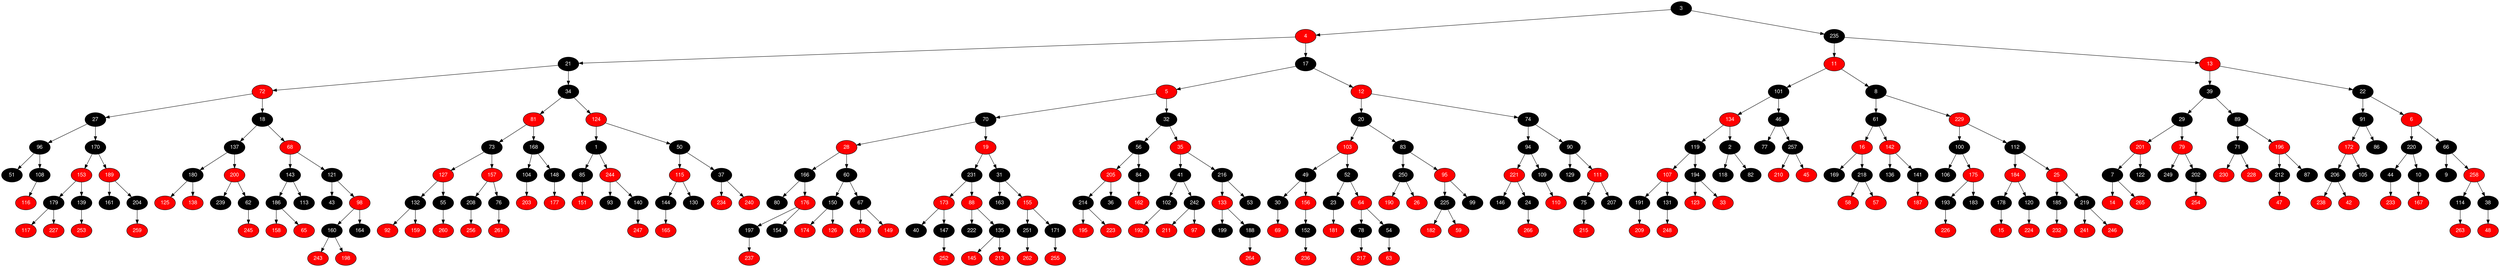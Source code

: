 digraph RB_Teste {
	node [fontname="Helvetica,Arial,sans-serif" style="filled"]
	edge [fontname="Helvetica,Arial,sans-serif" color="black"]

	{
		node [fillcolor=" black" fontcolor=" white"] 3 
		node [fillcolor=" red" fontcolor=" white"] 4 
		node [fillcolor=" black" fontcolor=" white"] 21 
		node [fillcolor=" red" fontcolor=" white"] 72 
		node [fillcolor=" black" fontcolor=" white"] 27 
		node [fillcolor=" black" fontcolor=" white"] 96 
		node [fillcolor=" black" fontcolor=" white"] 51 
		node [fillcolor=" black" fontcolor=" white"] 108 
		node [fillcolor=" red" fontcolor=" white"] 116 
		node [fillcolor=" black" fontcolor=" white"] 170 
		node [fillcolor=" red" fontcolor=" white"] 153 
		node [fillcolor=" black" fontcolor=" white"] 179 
		node [fillcolor=" red" fontcolor=" white"] 117 
		node [fillcolor=" red" fontcolor=" white"] 227 
		node [fillcolor=" black" fontcolor=" white"] 139 
		node [fillcolor=" red" fontcolor=" white"] 253 
		node [fillcolor=" red" fontcolor=" white"] 189 
		node [fillcolor=" black" fontcolor=" white"] 161 
		node [fillcolor=" black" fontcolor=" white"] 204 
		node [fillcolor=" red" fontcolor=" white"] 259 
		node [fillcolor=" black" fontcolor=" white"] 18 
		node [fillcolor=" black" fontcolor=" white"] 137 
		node [fillcolor=" black" fontcolor=" white"] 180 
		node [fillcolor=" red" fontcolor=" white"] 125 
		node [fillcolor=" red" fontcolor=" white"] 138 
		node [fillcolor=" red" fontcolor=" white"] 200 
		node [fillcolor=" black" fontcolor=" white"] 239 
		node [fillcolor=" black" fontcolor=" white"] 62 
		node [fillcolor=" red" fontcolor=" white"] 245 
		node [fillcolor=" red" fontcolor=" white"] 68 
		node [fillcolor=" black" fontcolor=" white"] 143 
		node [fillcolor=" black" fontcolor=" white"] 186 
		node [fillcolor=" red" fontcolor=" white"] 158 
		node [fillcolor=" red" fontcolor=" white"] 65 
		node [fillcolor=" black" fontcolor=" white"] 113 
		node [fillcolor=" black" fontcolor=" white"] 121 
		node [fillcolor=" black" fontcolor=" white"] 43 
		node [fillcolor=" red" fontcolor=" white"] 98 
		node [fillcolor=" black" fontcolor=" white"] 160 
		node [fillcolor=" red" fontcolor=" white"] 243 
		node [fillcolor=" red" fontcolor=" white"] 198 
		node [fillcolor=" black" fontcolor=" white"] 164 
		node [fillcolor=" black" fontcolor=" white"] 34 
		node [fillcolor=" red" fontcolor=" white"] 81 
		node [fillcolor=" black" fontcolor=" white"] 73 
		node [fillcolor=" red" fontcolor=" white"] 127 
		node [fillcolor=" black" fontcolor=" white"] 132 
		node [fillcolor=" red" fontcolor=" white"] 92 
		node [fillcolor=" red" fontcolor=" white"] 159 
		node [fillcolor=" black" fontcolor=" white"] 55 
		node [fillcolor=" red" fontcolor=" white"] 260 
		node [fillcolor=" red" fontcolor=" white"] 157 
		node [fillcolor=" black" fontcolor=" white"] 208 
		node [fillcolor=" red" fontcolor=" white"] 256 
		node [fillcolor=" black" fontcolor=" white"] 76 
		node [fillcolor=" red" fontcolor=" white"] 261 
		node [fillcolor=" black" fontcolor=" white"] 168 
		node [fillcolor=" black" fontcolor=" white"] 104 
		node [fillcolor=" red" fontcolor=" white"] 203 
		node [fillcolor=" black" fontcolor=" white"] 148 
		node [fillcolor=" red" fontcolor=" white"] 177 
		node [fillcolor=" red" fontcolor=" white"] 124 
		node [fillcolor=" black" fontcolor=" white"] 1 
		node [fillcolor=" black" fontcolor=" white"] 85 
		node [fillcolor=" red" fontcolor=" white"] 151 
		node [fillcolor=" red" fontcolor=" white"] 244 
		node [fillcolor=" black" fontcolor=" white"] 93 
		node [fillcolor=" black" fontcolor=" white"] 140 
		node [fillcolor=" red" fontcolor=" white"] 247 
		node [fillcolor=" black" fontcolor=" white"] 50 
		node [fillcolor=" red" fontcolor=" white"] 115 
		node [fillcolor=" black" fontcolor=" white"] 144 
		node [fillcolor=" red" fontcolor=" white"] 165 
		node [fillcolor=" black" fontcolor=" white"] 130 
		node [fillcolor=" black" fontcolor=" white"] 37 
		node [fillcolor=" red" fontcolor=" white"] 234 
		node [fillcolor=" red" fontcolor=" white"] 240 
		node [fillcolor=" black" fontcolor=" white"] 17 
		node [fillcolor=" red" fontcolor=" white"] 5 
		node [fillcolor=" black" fontcolor=" white"] 70 
		node [fillcolor=" red" fontcolor=" white"] 28 
		node [fillcolor=" black" fontcolor=" white"] 166 
		node [fillcolor=" black" fontcolor=" white"] 80 
		node [fillcolor=" red" fontcolor=" white"] 176 
		node [fillcolor=" black" fontcolor=" white"] 197 
		node [fillcolor=" red" fontcolor=" white"] 237 
		node [fillcolor=" black" fontcolor=" white"] 154 
		node [fillcolor=" black" fontcolor=" white"] 60 
		node [fillcolor=" black" fontcolor=" white"] 150 
		node [fillcolor=" red" fontcolor=" white"] 174 
		node [fillcolor=" red" fontcolor=" white"] 126 
		node [fillcolor=" black" fontcolor=" white"] 67 
		node [fillcolor=" red" fontcolor=" white"] 128 
		node [fillcolor=" red" fontcolor=" white"] 149 
		node [fillcolor=" red" fontcolor=" white"] 19 
		node [fillcolor=" black" fontcolor=" white"] 231 
		node [fillcolor=" red" fontcolor=" white"] 173 
		node [fillcolor=" black" fontcolor=" white"] 40 
		node [fillcolor=" black" fontcolor=" white"] 147 
		node [fillcolor=" red" fontcolor=" white"] 252 
		node [fillcolor=" red" fontcolor=" white"] 88 
		node [fillcolor=" black" fontcolor=" white"] 222 
		node [fillcolor=" black" fontcolor=" white"] 135 
		node [fillcolor=" red" fontcolor=" white"] 145 
		node [fillcolor=" red" fontcolor=" white"] 213 
		node [fillcolor=" black" fontcolor=" white"] 31 
		node [fillcolor=" black" fontcolor=" white"] 163 
		node [fillcolor=" red" fontcolor=" white"] 155 
		node [fillcolor=" black" fontcolor=" white"] 251 
		node [fillcolor=" red" fontcolor=" white"] 262 
		node [fillcolor=" black" fontcolor=" white"] 171 
		node [fillcolor=" red" fontcolor=" white"] 255 
		node [fillcolor=" black" fontcolor=" white"] 32 
		node [fillcolor=" black" fontcolor=" white"] 56 
		node [fillcolor=" red" fontcolor=" white"] 205 
		node [fillcolor=" black" fontcolor=" white"] 214 
		node [fillcolor=" red" fontcolor=" white"] 195 
		node [fillcolor=" red" fontcolor=" white"] 223 
		node [fillcolor=" black" fontcolor=" white"] 36 
		node [fillcolor=" black" fontcolor=" white"] 84 
		node [fillcolor=" red" fontcolor=" white"] 162 
		node [fillcolor=" red" fontcolor=" white"] 35 
		node [fillcolor=" black" fontcolor=" white"] 41 
		node [fillcolor=" black" fontcolor=" white"] 102 
		node [fillcolor=" red" fontcolor=" white"] 192 
		node [fillcolor=" black" fontcolor=" white"] 242 
		node [fillcolor=" red" fontcolor=" white"] 211 
		node [fillcolor=" red" fontcolor=" white"] 97 
		node [fillcolor=" black" fontcolor=" white"] 216 
		node [fillcolor=" red" fontcolor=" white"] 133 
		node [fillcolor=" black" fontcolor=" white"] 199 
		node [fillcolor=" black" fontcolor=" white"] 188 
		node [fillcolor=" red" fontcolor=" white"] 264 
		node [fillcolor=" black" fontcolor=" white"] 53 
		node [fillcolor=" red" fontcolor=" white"] 12 
		node [fillcolor=" black" fontcolor=" white"] 20 
		node [fillcolor=" red" fontcolor=" white"] 103 
		node [fillcolor=" black" fontcolor=" white"] 49 
		node [fillcolor=" black" fontcolor=" white"] 30 
		node [fillcolor=" red" fontcolor=" white"] 69 
		node [fillcolor=" red" fontcolor=" white"] 156 
		node [fillcolor=" black" fontcolor=" white"] 152 
		node [fillcolor=" red" fontcolor=" white"] 236 
		node [fillcolor=" black" fontcolor=" white"] 52 
		node [fillcolor=" black" fontcolor=" white"] 23 
		node [fillcolor=" red" fontcolor=" white"] 181 
		node [fillcolor=" red" fontcolor=" white"] 64 
		node [fillcolor=" black" fontcolor=" white"] 78 
		node [fillcolor=" red" fontcolor=" white"] 217 
		node [fillcolor=" black" fontcolor=" white"] 54 
		node [fillcolor=" red" fontcolor=" white"] 63 
		node [fillcolor=" black" fontcolor=" white"] 83 
		node [fillcolor=" black" fontcolor=" white"] 250 
		node [fillcolor=" red" fontcolor=" white"] 190 
		node [fillcolor=" red" fontcolor=" white"] 26 
		node [fillcolor=" red" fontcolor=" white"] 95 
		node [fillcolor=" black" fontcolor=" white"] 225 
		node [fillcolor=" red" fontcolor=" white"] 182 
		node [fillcolor=" red" fontcolor=" white"] 59 
		node [fillcolor=" black" fontcolor=" white"] 99 
		node [fillcolor=" black" fontcolor=" white"] 74 
		node [fillcolor=" black" fontcolor=" white"] 94 
		node [fillcolor=" red" fontcolor=" white"] 221 
		node [fillcolor=" black" fontcolor=" white"] 146 
		node [fillcolor=" black" fontcolor=" white"] 24 
		node [fillcolor=" red" fontcolor=" white"] 266 
		node [fillcolor=" black" fontcolor=" white"] 109 
		node [fillcolor=" red" fontcolor=" white"] 110 
		node [fillcolor=" black" fontcolor=" white"] 90 
		node [fillcolor=" black" fontcolor=" white"] 129 
		node [fillcolor=" red" fontcolor=" white"] 111 
		node [fillcolor=" black" fontcolor=" white"] 75 
		node [fillcolor=" red" fontcolor=" white"] 215 
		node [fillcolor=" black" fontcolor=" white"] 207 
		node [fillcolor=" black" fontcolor=" white"] 235 
		node [fillcolor=" red" fontcolor=" white"] 11 
		node [fillcolor=" black" fontcolor=" white"] 101 
		node [fillcolor=" red" fontcolor=" white"] 134 
		node [fillcolor=" black" fontcolor=" white"] 119 
		node [fillcolor=" red" fontcolor=" white"] 107 
		node [fillcolor=" black" fontcolor=" white"] 191 
		node [fillcolor=" red" fontcolor=" white"] 209 
		node [fillcolor=" black" fontcolor=" white"] 131 
		node [fillcolor=" red" fontcolor=" white"] 248 
		node [fillcolor=" black" fontcolor=" white"] 194 
		node [fillcolor=" red" fontcolor=" white"] 123 
		node [fillcolor=" red" fontcolor=" white"] 33 
		node [fillcolor=" black" fontcolor=" white"] 2 
		node [fillcolor=" black" fontcolor=" white"] 118 
		node [fillcolor=" black" fontcolor=" white"] 82 
		node [fillcolor=" black" fontcolor=" white"] 46 
		node [fillcolor=" black" fontcolor=" white"] 77 
		node [fillcolor=" black" fontcolor=" white"] 257 
		node [fillcolor=" red" fontcolor=" white"] 210 
		node [fillcolor=" red" fontcolor=" white"] 45 
		node [fillcolor=" black" fontcolor=" white"] 8 
		node [fillcolor=" black" fontcolor=" white"] 61 
		node [fillcolor=" red" fontcolor=" white"] 16 
		node [fillcolor=" black" fontcolor=" white"] 169 
		node [fillcolor=" black" fontcolor=" white"] 218 
		node [fillcolor=" red" fontcolor=" white"] 58 
		node [fillcolor=" red" fontcolor=" white"] 57 
		node [fillcolor=" red" fontcolor=" white"] 142 
		node [fillcolor=" black" fontcolor=" white"] 136 
		node [fillcolor=" black" fontcolor=" white"] 141 
		node [fillcolor=" red" fontcolor=" white"] 187 
		node [fillcolor=" red" fontcolor=" white"] 229 
		node [fillcolor=" black" fontcolor=" white"] 100 
		node [fillcolor=" black" fontcolor=" white"] 106 
		node [fillcolor=" red" fontcolor=" white"] 175 
		node [fillcolor=" black" fontcolor=" white"] 193 
		node [fillcolor=" red" fontcolor=" white"] 226 
		node [fillcolor=" black" fontcolor=" white"] 183 
		node [fillcolor=" black" fontcolor=" white"] 112 
		node [fillcolor=" red" fontcolor=" white"] 184 
		node [fillcolor=" black" fontcolor=" white"] 178 
		node [fillcolor=" red" fontcolor=" white"] 15 
		node [fillcolor=" black" fontcolor=" white"] 120 
		node [fillcolor=" red" fontcolor=" white"] 224 
		node [fillcolor=" red" fontcolor=" white"] 25 
		node [fillcolor=" black" fontcolor=" white"] 185 
		node [fillcolor=" red" fontcolor=" white"] 232 
		node [fillcolor=" black" fontcolor=" white"] 219 
		node [fillcolor=" red" fontcolor=" white"] 241 
		node [fillcolor=" red" fontcolor=" white"] 246 
		node [fillcolor=" red" fontcolor=" white"] 13 
		node [fillcolor=" black" fontcolor=" white"] 39 
		node [fillcolor=" black" fontcolor=" white"] 29 
		node [fillcolor=" red" fontcolor=" white"] 201 
		node [fillcolor=" black" fontcolor=" white"] 7 
		node [fillcolor=" red" fontcolor=" white"] 14 
		node [fillcolor=" red" fontcolor=" white"] 265 
		node [fillcolor=" black" fontcolor=" white"] 122 
		node [fillcolor=" red" fontcolor=" white"] 79 
		node [fillcolor=" black" fontcolor=" white"] 249 
		node [fillcolor=" black" fontcolor=" white"] 202 
		node [fillcolor=" red" fontcolor=" white"] 254 
		node [fillcolor=" black" fontcolor=" white"] 89 
		node [fillcolor=" black" fontcolor=" white"] 71 
		node [fillcolor=" red" fontcolor=" white"] 230 
		node [fillcolor=" red" fontcolor=" white"] 228 
		node [fillcolor=" red" fontcolor=" white"] 196 
		node [fillcolor=" black" fontcolor=" white"] 212 
		node [fillcolor=" red" fontcolor=" white"] 47 
		node [fillcolor=" black" fontcolor=" white"] 87 
		node [fillcolor=" black" fontcolor=" white"] 22 
		node [fillcolor=" black" fontcolor=" white"] 91 
		node [fillcolor=" red" fontcolor=" white"] 172 
		node [fillcolor=" black" fontcolor=" white"] 206 
		node [fillcolor=" red" fontcolor=" white"] 238 
		node [fillcolor=" red" fontcolor=" white"] 42 
		node [fillcolor=" black" fontcolor=" white"] 105 
		node [fillcolor=" black" fontcolor=" white"] 86 
		node [fillcolor=" red" fontcolor=" white"] 6 
		node [fillcolor=" black" fontcolor=" white"] 220 
		node [fillcolor=" black" fontcolor=" white"] 44 
		node [fillcolor=" red" fontcolor=" white"] 233 
		node [fillcolor=" black" fontcolor=" white"] 10 
		node [fillcolor=" red" fontcolor=" white"] 167 
		node [fillcolor=" black" fontcolor=" white"] 66 
		node [fillcolor=" black" fontcolor=" white"] 9 
		node [fillcolor=" red" fontcolor=" white"] 258 
		node [fillcolor=" black" fontcolor=" white"] 114 
		node [fillcolor=" red" fontcolor=" white"] 263 
		node [fillcolor=" black" fontcolor=" white"] 38 
		node [fillcolor=" red" fontcolor=" white"] 48 
	}

	3 -> 4 
	3 -> 235 
	4 -> 21 
	4 -> 17 
	21 -> 72 
	21 -> 34 
	72 -> 27 
	72 -> 18 
	27 -> 96 
	27 -> 170 
	96 -> 51 
	96 -> 108 
	108 -> 116 
	170 -> 153 
	170 -> 189 
	153 -> 179 
	153 -> 139 
	179 -> 117 
	179 -> 227 
	139 -> 253 
	189 -> 161 
	189 -> 204 
	204 -> 259 
	18 -> 137 
	18 -> 68 
	137 -> 180 
	137 -> 200 
	180 -> 125 
	180 -> 138 
	200 -> 239 
	200 -> 62 
	62 -> 245 
	68 -> 143 
	68 -> 121 
	143 -> 186 
	143 -> 113 
	186 -> 158 
	186 -> 65 
	121 -> 43 
	121 -> 98 
	98 -> 160 
	98 -> 164 
	160 -> 243 
	160 -> 198 
	34 -> 81 
	34 -> 124 
	81 -> 73 
	81 -> 168 
	73 -> 127 
	73 -> 157 
	127 -> 132 
	127 -> 55 
	132 -> 92 
	132 -> 159 
	55 -> 260 
	157 -> 208 
	157 -> 76 
	208 -> 256 
	76 -> 261 
	168 -> 104 
	168 -> 148 
	104 -> 203 
	148 -> 177 
	124 -> 1 
	124 -> 50 
	1 -> 85 
	1 -> 244 
	85 -> 151 
	244 -> 93 
	244 -> 140 
	140 -> 247 
	50 -> 115 
	50 -> 37 
	115 -> 144 
	115 -> 130 
	144 -> 165 
	37 -> 234 
	37 -> 240 
	17 -> 5 
	17 -> 12 
	5 -> 70 
	5 -> 32 
	70 -> 28 
	70 -> 19 
	28 -> 166 
	28 -> 60 
	166 -> 80 
	166 -> 176 
	176 -> 197 
	176 -> 154 
	197 -> 237 
	60 -> 150 
	60 -> 67 
	150 -> 174 
	150 -> 126 
	67 -> 128 
	67 -> 149 
	19 -> 231 
	19 -> 31 
	231 -> 173 
	231 -> 88 
	173 -> 40 
	173 -> 147 
	147 -> 252 
	88 -> 222 
	88 -> 135 
	135 -> 145 
	135 -> 213 
	31 -> 163 
	31 -> 155 
	155 -> 251 
	155 -> 171 
	251 -> 262 
	171 -> 255 
	32 -> 56 
	32 -> 35 
	56 -> 205 
	56 -> 84 
	205 -> 214 
	205 -> 36 
	214 -> 195 
	214 -> 223 
	84 -> 162 
	35 -> 41 
	35 -> 216 
	41 -> 102 
	41 -> 242 
	102 -> 192 
	242 -> 211 
	242 -> 97 
	216 -> 133 
	216 -> 53 
	133 -> 199 
	133 -> 188 
	188 -> 264 
	12 -> 20 
	12 -> 74 
	20 -> 103 
	20 -> 83 
	103 -> 49 
	103 -> 52 
	49 -> 30 
	49 -> 156 
	30 -> 69 
	156 -> 152 
	152 -> 236 
	52 -> 23 
	52 -> 64 
	23 -> 181 
	64 -> 78 
	64 -> 54 
	78 -> 217 
	54 -> 63 
	83 -> 250 
	83 -> 95 
	250 -> 190 
	250 -> 26 
	95 -> 225 
	95 -> 99 
	225 -> 182 
	225 -> 59 
	74 -> 94 
	74 -> 90 
	94 -> 221 
	94 -> 109 
	221 -> 146 
	221 -> 24 
	24 -> 266 
	109 -> 110 
	90 -> 129 
	90 -> 111 
	111 -> 75 
	111 -> 207 
	75 -> 215 
	235 -> 11 
	235 -> 13 
	11 -> 101 
	11 -> 8 
	101 -> 134 
	101 -> 46 
	134 -> 119 
	134 -> 2 
	119 -> 107 
	119 -> 194 
	107 -> 191 
	107 -> 131 
	191 -> 209 
	131 -> 248 
	194 -> 123 
	194 -> 33 
	2 -> 118 
	2 -> 82 
	46 -> 77 
	46 -> 257 
	257 -> 210 
	257 -> 45 
	8 -> 61 
	8 -> 229 
	61 -> 16 
	61 -> 142 
	16 -> 169 
	16 -> 218 
	218 -> 58 
	218 -> 57 
	142 -> 136 
	142 -> 141 
	141 -> 187 
	229 -> 100 
	229 -> 112 
	100 -> 106 
	100 -> 175 
	175 -> 193 
	175 -> 183 
	193 -> 226 
	112 -> 184 
	112 -> 25 
	184 -> 178 
	184 -> 120 
	178 -> 15 
	120 -> 224 
	25 -> 185 
	25 -> 219 
	185 -> 232 
	219 -> 241 
	219 -> 246 
	13 -> 39 
	13 -> 22 
	39 -> 29 
	39 -> 89 
	29 -> 201 
	29 -> 79 
	201 -> 7 
	201 -> 122 
	7 -> 14 
	7 -> 265 
	79 -> 249 
	79 -> 202 
	202 -> 254 
	89 -> 71 
	89 -> 196 
	71 -> 230 
	71 -> 228 
	196 -> 212 
	196 -> 87 
	212 -> 47 
	22 -> 91 
	22 -> 6 
	91 -> 172 
	91 -> 86 
	172 -> 206 
	172 -> 105 
	206 -> 238 
	206 -> 42 
	6 -> 220 
	6 -> 66 
	220 -> 44 
	220 -> 10 
	44 -> 233 
	10 -> 167 
	66 -> 9 
	66 -> 258 
	258 -> 114 
	258 -> 38 
	114 -> 263 
	38 -> 48 
}
